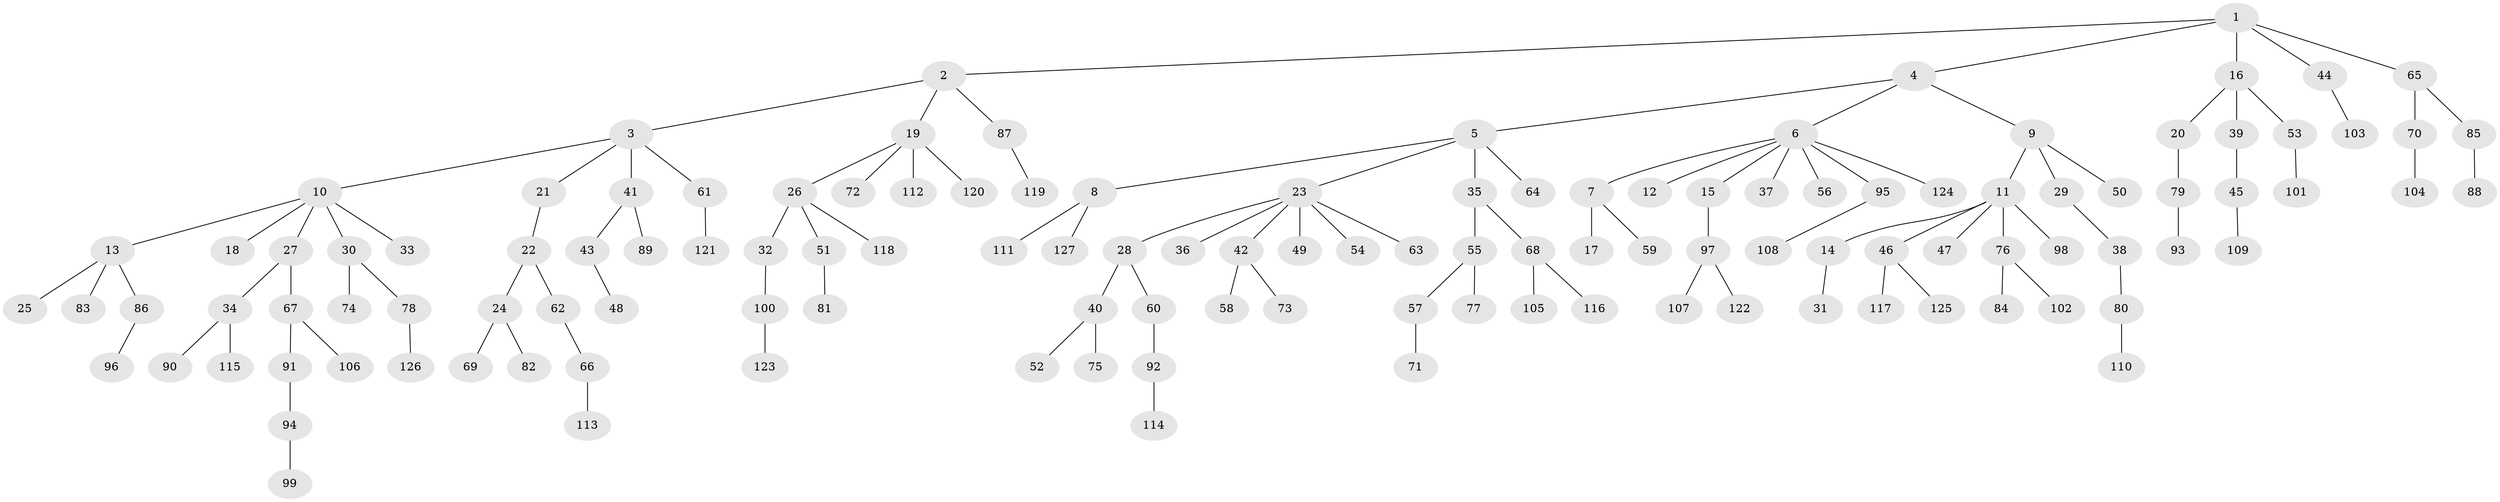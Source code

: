 // Generated by graph-tools (version 1.1) at 2025/26/03/09/25 03:26:23]
// undirected, 127 vertices, 126 edges
graph export_dot {
graph [start="1"]
  node [color=gray90,style=filled];
  1;
  2;
  3;
  4;
  5;
  6;
  7;
  8;
  9;
  10;
  11;
  12;
  13;
  14;
  15;
  16;
  17;
  18;
  19;
  20;
  21;
  22;
  23;
  24;
  25;
  26;
  27;
  28;
  29;
  30;
  31;
  32;
  33;
  34;
  35;
  36;
  37;
  38;
  39;
  40;
  41;
  42;
  43;
  44;
  45;
  46;
  47;
  48;
  49;
  50;
  51;
  52;
  53;
  54;
  55;
  56;
  57;
  58;
  59;
  60;
  61;
  62;
  63;
  64;
  65;
  66;
  67;
  68;
  69;
  70;
  71;
  72;
  73;
  74;
  75;
  76;
  77;
  78;
  79;
  80;
  81;
  82;
  83;
  84;
  85;
  86;
  87;
  88;
  89;
  90;
  91;
  92;
  93;
  94;
  95;
  96;
  97;
  98;
  99;
  100;
  101;
  102;
  103;
  104;
  105;
  106;
  107;
  108;
  109;
  110;
  111;
  112;
  113;
  114;
  115;
  116;
  117;
  118;
  119;
  120;
  121;
  122;
  123;
  124;
  125;
  126;
  127;
  1 -- 2;
  1 -- 4;
  1 -- 16;
  1 -- 44;
  1 -- 65;
  2 -- 3;
  2 -- 19;
  2 -- 87;
  3 -- 10;
  3 -- 21;
  3 -- 41;
  3 -- 61;
  4 -- 5;
  4 -- 6;
  4 -- 9;
  5 -- 8;
  5 -- 23;
  5 -- 35;
  5 -- 64;
  6 -- 7;
  6 -- 12;
  6 -- 15;
  6 -- 37;
  6 -- 56;
  6 -- 95;
  6 -- 124;
  7 -- 17;
  7 -- 59;
  8 -- 111;
  8 -- 127;
  9 -- 11;
  9 -- 29;
  9 -- 50;
  10 -- 13;
  10 -- 18;
  10 -- 27;
  10 -- 30;
  10 -- 33;
  11 -- 14;
  11 -- 46;
  11 -- 47;
  11 -- 76;
  11 -- 98;
  13 -- 25;
  13 -- 83;
  13 -- 86;
  14 -- 31;
  15 -- 97;
  16 -- 20;
  16 -- 39;
  16 -- 53;
  19 -- 26;
  19 -- 72;
  19 -- 112;
  19 -- 120;
  20 -- 79;
  21 -- 22;
  22 -- 24;
  22 -- 62;
  23 -- 28;
  23 -- 36;
  23 -- 42;
  23 -- 49;
  23 -- 54;
  23 -- 63;
  24 -- 69;
  24 -- 82;
  26 -- 32;
  26 -- 51;
  26 -- 118;
  27 -- 34;
  27 -- 67;
  28 -- 40;
  28 -- 60;
  29 -- 38;
  30 -- 74;
  30 -- 78;
  32 -- 100;
  34 -- 90;
  34 -- 115;
  35 -- 55;
  35 -- 68;
  38 -- 80;
  39 -- 45;
  40 -- 52;
  40 -- 75;
  41 -- 43;
  41 -- 89;
  42 -- 58;
  42 -- 73;
  43 -- 48;
  44 -- 103;
  45 -- 109;
  46 -- 117;
  46 -- 125;
  51 -- 81;
  53 -- 101;
  55 -- 57;
  55 -- 77;
  57 -- 71;
  60 -- 92;
  61 -- 121;
  62 -- 66;
  65 -- 70;
  65 -- 85;
  66 -- 113;
  67 -- 91;
  67 -- 106;
  68 -- 105;
  68 -- 116;
  70 -- 104;
  76 -- 84;
  76 -- 102;
  78 -- 126;
  79 -- 93;
  80 -- 110;
  85 -- 88;
  86 -- 96;
  87 -- 119;
  91 -- 94;
  92 -- 114;
  94 -- 99;
  95 -- 108;
  97 -- 107;
  97 -- 122;
  100 -- 123;
}
